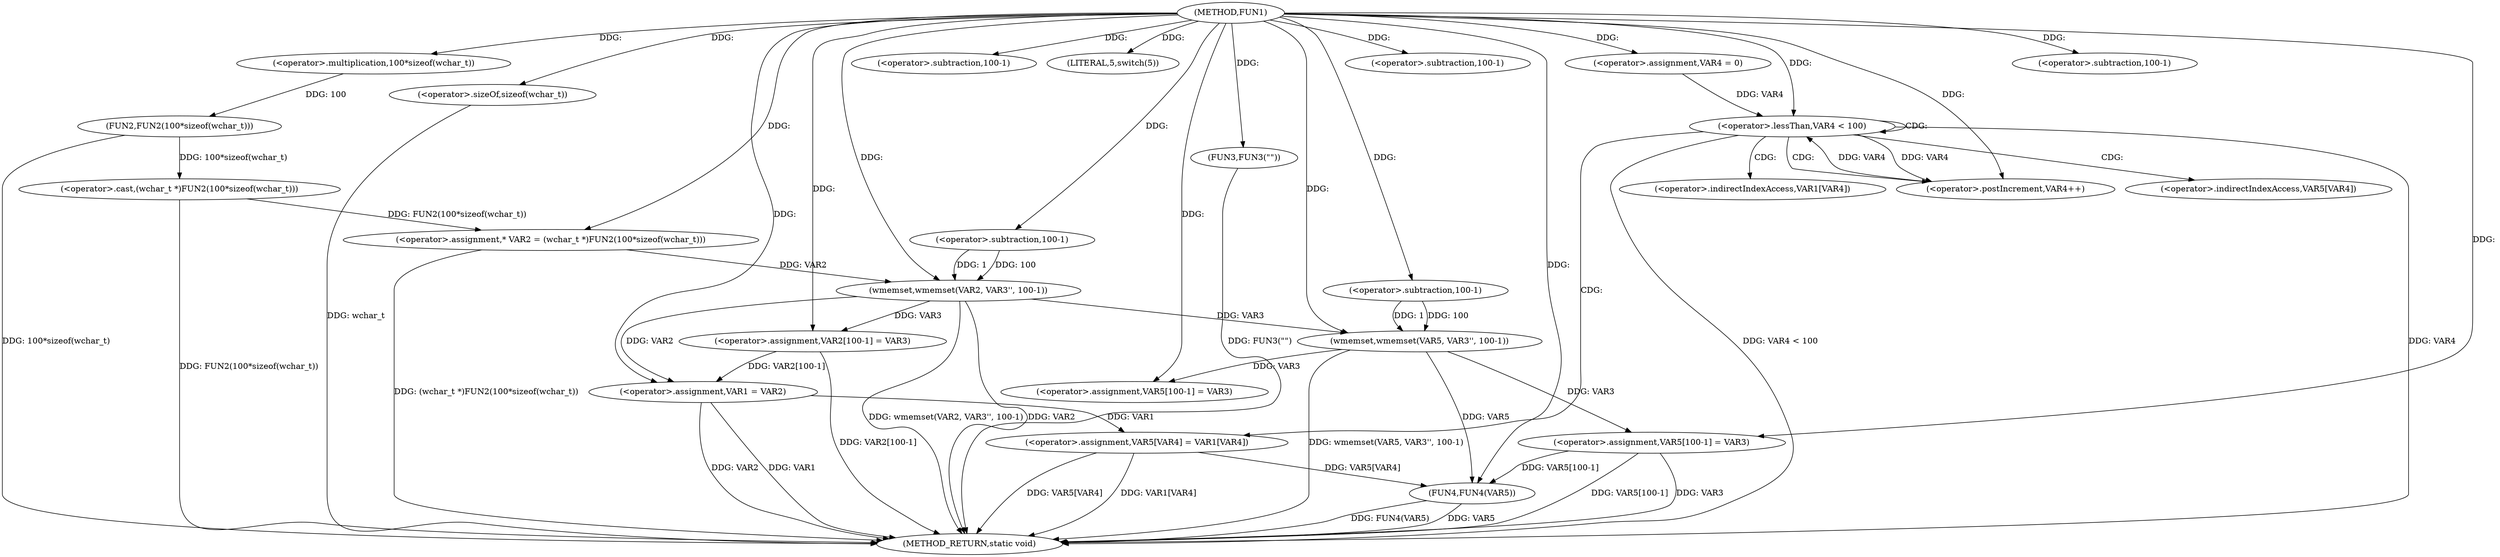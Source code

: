 digraph FUN1 {  
"1000100" [label = "(METHOD,FUN1)" ]
"1000180" [label = "(METHOD_RETURN,static void)" ]
"1000104" [label = "(<operator>.assignment,* VAR2 = (wchar_t *)FUN2(100*sizeof(wchar_t)))" ]
"1000106" [label = "(<operator>.cast,(wchar_t *)FUN2(100*sizeof(wchar_t)))" ]
"1000108" [label = "(FUN2,FUN2(100*sizeof(wchar_t)))" ]
"1000109" [label = "(<operator>.multiplication,100*sizeof(wchar_t))" ]
"1000111" [label = "(<operator>.sizeOf,sizeof(wchar_t))" ]
"1000113" [label = "(wmemset,wmemset(VAR2, VAR3'', 100-1))" ]
"1000116" [label = "(<operator>.subtraction,100-1)" ]
"1000119" [label = "(<operator>.assignment,VAR2[100-1] = VAR3)" ]
"1000122" [label = "(<operator>.subtraction,100-1)" ]
"1000127" [label = "(LITERAL,5,switch(5))" ]
"1000130" [label = "(FUN3,FUN3(\"\"))" ]
"1000134" [label = "(<operator>.assignment,VAR1 = VAR2)" ]
"1000141" [label = "(wmemset,wmemset(VAR5, VAR3'', 100-1))" ]
"1000144" [label = "(<operator>.subtraction,100-1)" ]
"1000147" [label = "(<operator>.assignment,VAR5[100-1] = VAR3)" ]
"1000150" [label = "(<operator>.subtraction,100-1)" ]
"1000155" [label = "(<operator>.assignment,VAR4 = 0)" ]
"1000158" [label = "(<operator>.lessThan,VAR4 < 100)" ]
"1000161" [label = "(<operator>.postIncrement,VAR4++)" ]
"1000164" [label = "(<operator>.assignment,VAR5[VAR4] = VAR1[VAR4])" ]
"1000171" [label = "(<operator>.assignment,VAR5[100-1] = VAR3)" ]
"1000174" [label = "(<operator>.subtraction,100-1)" ]
"1000178" [label = "(FUN4,FUN4(VAR5))" ]
"1000165" [label = "(<operator>.indirectIndexAccess,VAR5[VAR4])" ]
"1000168" [label = "(<operator>.indirectIndexAccess,VAR1[VAR4])" ]
  "1000171" -> "1000180"  [ label = "DDG: VAR5[100-1]"] 
  "1000106" -> "1000180"  [ label = "DDG: FUN2(100*sizeof(wchar_t))"] 
  "1000113" -> "1000180"  [ label = "DDG: VAR2"] 
  "1000141" -> "1000180"  [ label = "DDG: wmemset(VAR5, VAR3'', 100-1)"] 
  "1000111" -> "1000180"  [ label = "DDG: wchar_t"] 
  "1000171" -> "1000180"  [ label = "DDG: VAR3"] 
  "1000164" -> "1000180"  [ label = "DDG: VAR5[VAR4]"] 
  "1000178" -> "1000180"  [ label = "DDG: FUN4(VAR5)"] 
  "1000158" -> "1000180"  [ label = "DDG: VAR4"] 
  "1000164" -> "1000180"  [ label = "DDG: VAR1[VAR4]"] 
  "1000130" -> "1000180"  [ label = "DDG: FUN3(\"\")"] 
  "1000178" -> "1000180"  [ label = "DDG: VAR5"] 
  "1000158" -> "1000180"  [ label = "DDG: VAR4 < 100"] 
  "1000134" -> "1000180"  [ label = "DDG: VAR1"] 
  "1000113" -> "1000180"  [ label = "DDG: wmemset(VAR2, VAR3'', 100-1)"] 
  "1000119" -> "1000180"  [ label = "DDG: VAR2[100-1]"] 
  "1000134" -> "1000180"  [ label = "DDG: VAR2"] 
  "1000104" -> "1000180"  [ label = "DDG: (wchar_t *)FUN2(100*sizeof(wchar_t))"] 
  "1000108" -> "1000180"  [ label = "DDG: 100*sizeof(wchar_t)"] 
  "1000106" -> "1000104"  [ label = "DDG: FUN2(100*sizeof(wchar_t))"] 
  "1000100" -> "1000104"  [ label = "DDG: "] 
  "1000108" -> "1000106"  [ label = "DDG: 100*sizeof(wchar_t)"] 
  "1000109" -> "1000108"  [ label = "DDG: 100"] 
  "1000100" -> "1000109"  [ label = "DDG: "] 
  "1000100" -> "1000111"  [ label = "DDG: "] 
  "1000104" -> "1000113"  [ label = "DDG: VAR2"] 
  "1000100" -> "1000113"  [ label = "DDG: "] 
  "1000116" -> "1000113"  [ label = "DDG: 100"] 
  "1000116" -> "1000113"  [ label = "DDG: 1"] 
  "1000100" -> "1000116"  [ label = "DDG: "] 
  "1000113" -> "1000119"  [ label = "DDG: VAR3"] 
  "1000100" -> "1000119"  [ label = "DDG: "] 
  "1000100" -> "1000122"  [ label = "DDG: "] 
  "1000100" -> "1000127"  [ label = "DDG: "] 
  "1000100" -> "1000130"  [ label = "DDG: "] 
  "1000113" -> "1000134"  [ label = "DDG: VAR2"] 
  "1000119" -> "1000134"  [ label = "DDG: VAR2[100-1]"] 
  "1000100" -> "1000134"  [ label = "DDG: "] 
  "1000100" -> "1000141"  [ label = "DDG: "] 
  "1000113" -> "1000141"  [ label = "DDG: VAR3"] 
  "1000144" -> "1000141"  [ label = "DDG: 100"] 
  "1000144" -> "1000141"  [ label = "DDG: 1"] 
  "1000100" -> "1000144"  [ label = "DDG: "] 
  "1000141" -> "1000147"  [ label = "DDG: VAR3"] 
  "1000100" -> "1000147"  [ label = "DDG: "] 
  "1000100" -> "1000150"  [ label = "DDG: "] 
  "1000100" -> "1000155"  [ label = "DDG: "] 
  "1000155" -> "1000158"  [ label = "DDG: VAR4"] 
  "1000161" -> "1000158"  [ label = "DDG: VAR4"] 
  "1000100" -> "1000158"  [ label = "DDG: "] 
  "1000158" -> "1000161"  [ label = "DDG: VAR4"] 
  "1000100" -> "1000161"  [ label = "DDG: "] 
  "1000134" -> "1000164"  [ label = "DDG: VAR1"] 
  "1000100" -> "1000171"  [ label = "DDG: "] 
  "1000141" -> "1000171"  [ label = "DDG: VAR3"] 
  "1000100" -> "1000174"  [ label = "DDG: "] 
  "1000164" -> "1000178"  [ label = "DDG: VAR5[VAR4]"] 
  "1000171" -> "1000178"  [ label = "DDG: VAR5[100-1]"] 
  "1000141" -> "1000178"  [ label = "DDG: VAR5"] 
  "1000100" -> "1000178"  [ label = "DDG: "] 
  "1000158" -> "1000168"  [ label = "CDG: "] 
  "1000158" -> "1000161"  [ label = "CDG: "] 
  "1000158" -> "1000164"  [ label = "CDG: "] 
  "1000158" -> "1000165"  [ label = "CDG: "] 
  "1000158" -> "1000158"  [ label = "CDG: "] 
}
